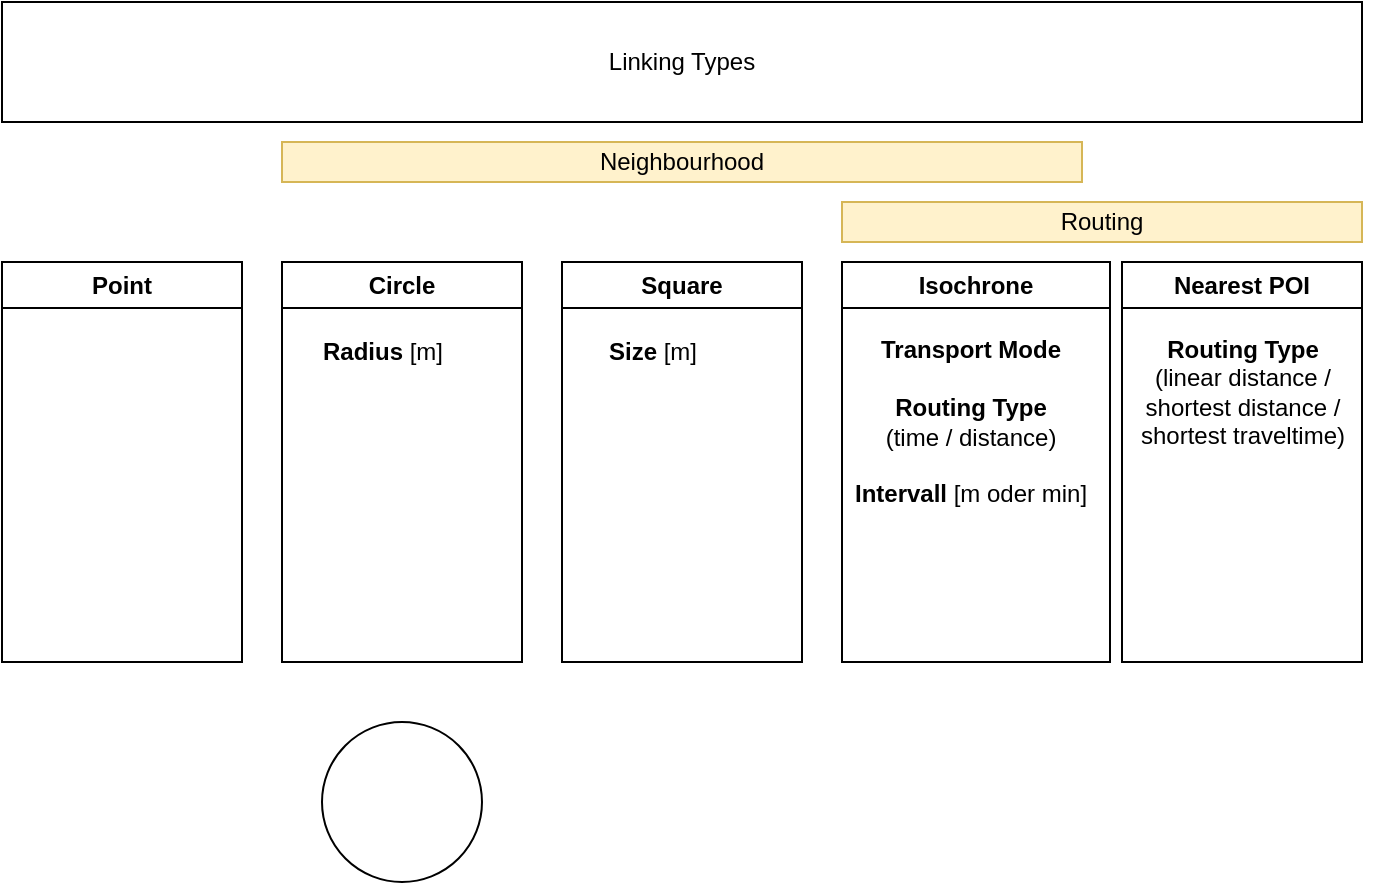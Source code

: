 <mxfile version="24.7.6">
  <diagram name="Seite-1" id="Alotk9Q2dPav7pNGP3Qy">
    <mxGraphModel dx="2415" dy="1277" grid="1" gridSize="10" guides="1" tooltips="1" connect="1" arrows="1" fold="1" page="1" pageScale="1" pageWidth="827" pageHeight="1169" math="0" shadow="0">
      <root>
        <mxCell id="0" />
        <mxCell id="1" parent="0" />
        <mxCell id="aEIhyESOMuXxNe6kChHx-3" value="Linking Types" style="rounded=0;whiteSpace=wrap;html=1;" vertex="1" parent="1">
          <mxGeometry x="80" y="240" width="680" height="60" as="geometry" />
        </mxCell>
        <mxCell id="aEIhyESOMuXxNe6kChHx-4" value="Circle" style="swimlane;whiteSpace=wrap;html=1;" vertex="1" parent="1">
          <mxGeometry x="220" y="370" width="120" height="200" as="geometry" />
        </mxCell>
        <mxCell id="aEIhyESOMuXxNe6kChHx-11" value="&lt;b&gt;Radius &lt;/b&gt;[m]" style="text;html=1;align=center;verticalAlign=middle;resizable=0;points=[];autosize=1;strokeColor=none;fillColor=none;" vertex="1" parent="aEIhyESOMuXxNe6kChHx-4">
          <mxGeometry x="10" y="30" width="80" height="30" as="geometry" />
        </mxCell>
        <mxCell id="aEIhyESOMuXxNe6kChHx-5" value="Point" style="swimlane;whiteSpace=wrap;html=1;" vertex="1" parent="1">
          <mxGeometry x="80" y="370" width="120" height="200" as="geometry" />
        </mxCell>
        <mxCell id="aEIhyESOMuXxNe6kChHx-6" value="Square" style="swimlane;whiteSpace=wrap;html=1;" vertex="1" parent="1">
          <mxGeometry x="360" y="370" width="120" height="200" as="geometry" />
        </mxCell>
        <mxCell id="aEIhyESOMuXxNe6kChHx-12" value="&lt;b&gt;Size &lt;/b&gt;[m]" style="text;html=1;align=center;verticalAlign=middle;resizable=0;points=[];autosize=1;strokeColor=none;fillColor=none;" vertex="1" parent="aEIhyESOMuXxNe6kChHx-6">
          <mxGeometry x="10" y="30" width="70" height="30" as="geometry" />
        </mxCell>
        <mxCell id="aEIhyESOMuXxNe6kChHx-7" value="Isochrone" style="swimlane;whiteSpace=wrap;html=1;startSize=23;" vertex="1" parent="1">
          <mxGeometry x="500" y="370" width="134" height="200" as="geometry" />
        </mxCell>
        <mxCell id="aEIhyESOMuXxNe6kChHx-15" value="&lt;div&gt;&lt;b&gt;Transport Mode&lt;/b&gt;&lt;/div&gt;&lt;div&gt;&lt;br&gt;&lt;/div&gt;&lt;div&gt;&lt;b&gt;Routing Type&lt;/b&gt;&lt;/div&gt;&lt;div&gt;(time / distance)&lt;/div&gt;&lt;div&gt;&lt;br&gt;&lt;/div&gt;&lt;div&gt;&lt;b&gt;Intervall &lt;/b&gt;[m oder min]&lt;br&gt;&lt;/div&gt;" style="text;html=1;align=center;verticalAlign=middle;resizable=0;points=[];autosize=1;strokeColor=none;fillColor=none;" vertex="1" parent="aEIhyESOMuXxNe6kChHx-7">
          <mxGeometry x="-6" y="30" width="140" height="100" as="geometry" />
        </mxCell>
        <mxCell id="aEIhyESOMuXxNe6kChHx-8" value="Nearest POI" style="swimlane;whiteSpace=wrap;html=1;" vertex="1" parent="1">
          <mxGeometry x="640" y="370" width="120" height="200" as="geometry" />
        </mxCell>
        <mxCell id="aEIhyESOMuXxNe6kChHx-16" value="&lt;div&gt;&lt;b&gt;Routing Type&lt;/b&gt;&lt;/div&gt;&lt;div&gt;(linear distance /&lt;/div&gt;&lt;div&gt;shortest distance /&lt;/div&gt;&lt;div&gt;shortest traveltime)&lt;br&gt;&lt;/div&gt;" style="text;html=1;align=center;verticalAlign=middle;resizable=0;points=[];autosize=1;strokeColor=none;fillColor=none;" vertex="1" parent="aEIhyESOMuXxNe6kChHx-8">
          <mxGeometry x="-5" y="30" width="130" height="70" as="geometry" />
        </mxCell>
        <mxCell id="aEIhyESOMuXxNe6kChHx-9" value="Neighbourhood" style="rounded=0;whiteSpace=wrap;html=1;fillColor=#fff2cc;strokeColor=#d6b656;" vertex="1" parent="1">
          <mxGeometry x="220" y="310" width="400" height="20" as="geometry" />
        </mxCell>
        <mxCell id="aEIhyESOMuXxNe6kChHx-10" value="Routing" style="rounded=0;whiteSpace=wrap;html=1;fillColor=#fff2cc;strokeColor=#d6b656;" vertex="1" parent="1">
          <mxGeometry x="500" y="340" width="260" height="20" as="geometry" />
        </mxCell>
        <mxCell id="aEIhyESOMuXxNe6kChHx-17" value="" style="ellipse;whiteSpace=wrap;html=1;aspect=fixed;" vertex="1" parent="1">
          <mxGeometry x="240" y="600" width="80" height="80" as="geometry" />
        </mxCell>
      </root>
    </mxGraphModel>
  </diagram>
</mxfile>

